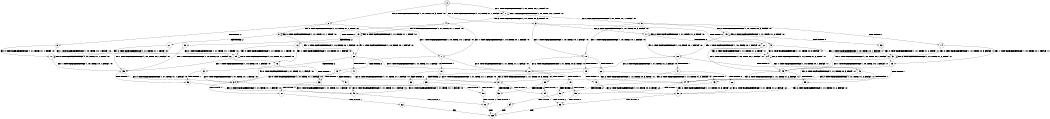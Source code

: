 digraph BCG {
size = "7, 10.5";
center = TRUE;
node [shape = circle];
0 [peripheries = 2];
0 -> 1 [label = "EX !1 !ATOMIC_EXCH_BRANCH (1, +0, TRUE, +0, 1, TRUE) !:0:"];
0 -> 2 [label = "EX !2 !ATOMIC_EXCH_BRANCH (1, +1, TRUE, +0, 3, TRUE) !:0:"];
0 -> 3 [label = "EX !0 !ATOMIC_EXCH_BRANCH (1, +1, TRUE, +1, 1, FALSE) !:0:"];
1 -> 4 [label = "EX !2 !ATOMIC_EXCH_BRANCH (1, +1, TRUE, +0, 3, TRUE) !:0:"];
1 -> 5 [label = "EX !0 !ATOMIC_EXCH_BRANCH (1, +1, TRUE, +1, 1, FALSE) !:0:"];
1 -> 1 [label = "EX !1 !ATOMIC_EXCH_BRANCH (1, +0, TRUE, +0, 1, TRUE) !:0:"];
2 -> 6 [label = "TERMINATE !2"];
2 -> 7 [label = "EX !1 !ATOMIC_EXCH_BRANCH (1, +0, TRUE, +0, 1, FALSE) !:0:"];
2 -> 8 [label = "EX !0 !ATOMIC_EXCH_BRANCH (1, +1, TRUE, +1, 1, TRUE) !:0:"];
3 -> 9 [label = "TERMINATE !0"];
3 -> 10 [label = "EX !1 !ATOMIC_EXCH_BRANCH (1, +0, TRUE, +0, 1, FALSE) !:0:"];
3 -> 11 [label = "EX !2 !ATOMIC_EXCH_BRANCH (1, +1, TRUE, +0, 3, FALSE) !:0:"];
4 -> 12 [label = "TERMINATE !2"];
4 -> 13 [label = "EX !0 !ATOMIC_EXCH_BRANCH (1, +1, TRUE, +1, 1, TRUE) !:0:"];
4 -> 7 [label = "EX !1 !ATOMIC_EXCH_BRANCH (1, +0, TRUE, +0, 1, FALSE) !:0:"];
5 -> 14 [label = "TERMINATE !0"];
5 -> 15 [label = "EX !2 !ATOMIC_EXCH_BRANCH (1, +1, TRUE, +0, 3, FALSE) !:0:"];
5 -> 10 [label = "EX !1 !ATOMIC_EXCH_BRANCH (1, +0, TRUE, +0, 1, FALSE) !:0:"];
6 -> 16 [label = "EX !1 !ATOMIC_EXCH_BRANCH (1, +0, TRUE, +0, 1, FALSE) !:0:"];
6 -> 17 [label = "EX !0 !ATOMIC_EXCH_BRANCH (1, +1, TRUE, +1, 1, TRUE) !:0:"];
7 -> 18 [label = "TERMINATE !1"];
7 -> 19 [label = "TERMINATE !2"];
7 -> 20 [label = "EX !0 !ATOMIC_EXCH_BRANCH (1, +1, TRUE, +1, 1, FALSE) !:0:"];
8 -> 21 [label = "TERMINATE !2"];
8 -> 22 [label = "EX !1 !ATOMIC_EXCH_BRANCH (1, +0, TRUE, +0, 1, FALSE) !:0:"];
8 -> 8 [label = "EX !0 !ATOMIC_EXCH_BRANCH (1, +1, TRUE, +1, 1, TRUE) !:0:"];
9 -> 23 [label = "EX !1 !ATOMIC_EXCH_BRANCH (1, +0, TRUE, +0, 1, FALSE) !:1:"];
9 -> 24 [label = "EX !2 !ATOMIC_EXCH_BRANCH (1, +1, TRUE, +0, 3, FALSE) !:1:"];
10 -> 25 [label = "TERMINATE !1"];
10 -> 26 [label = "TERMINATE !0"];
10 -> 20 [label = "EX !2 !ATOMIC_EXCH_BRANCH (1, +1, TRUE, +0, 3, TRUE) !:0:"];
11 -> 27 [label = "TERMINATE !0"];
11 -> 28 [label = "EX !1 !ATOMIC_EXCH_BRANCH (1, +0, TRUE, +0, 1, FALSE) !:0:"];
11 -> 11 [label = "EX !2 !ATOMIC_EXCH_BRANCH (1, +1, TRUE, +1, 2, TRUE) !:0:"];
12 -> 29 [label = "EX !0 !ATOMIC_EXCH_BRANCH (1, +1, TRUE, +1, 1, TRUE) !:0:"];
12 -> 16 [label = "EX !1 !ATOMIC_EXCH_BRANCH (1, +0, TRUE, +0, 1, FALSE) !:0:"];
13 -> 30 [label = "TERMINATE !2"];
13 -> 22 [label = "EX !1 !ATOMIC_EXCH_BRANCH (1, +0, TRUE, +0, 1, FALSE) !:0:"];
13 -> 13 [label = "EX !0 !ATOMIC_EXCH_BRANCH (1, +1, TRUE, +1, 1, TRUE) !:0:"];
14 -> 31 [label = "EX !2 !ATOMIC_EXCH_BRANCH (1, +1, TRUE, +0, 3, FALSE) !:1:"];
14 -> 23 [label = "EX !1 !ATOMIC_EXCH_BRANCH (1, +0, TRUE, +0, 1, FALSE) !:1:"];
15 -> 32 [label = "TERMINATE !0"];
15 -> 15 [label = "EX !2 !ATOMIC_EXCH_BRANCH (1, +1, TRUE, +1, 2, TRUE) !:0:"];
15 -> 28 [label = "EX !1 !ATOMIC_EXCH_BRANCH (1, +0, TRUE, +0, 1, FALSE) !:0:"];
16 -> 33 [label = "TERMINATE !1"];
16 -> 34 [label = "EX !0 !ATOMIC_EXCH_BRANCH (1, +1, TRUE, +1, 1, FALSE) !:0:"];
17 -> 35 [label = "EX !1 !ATOMIC_EXCH_BRANCH (1, +0, TRUE, +0, 1, FALSE) !:0:"];
17 -> 17 [label = "EX !0 !ATOMIC_EXCH_BRANCH (1, +1, TRUE, +1, 1, TRUE) !:0:"];
18 -> 36 [label = "TERMINATE !2"];
18 -> 37 [label = "EX !0 !ATOMIC_EXCH_BRANCH (1, +1, TRUE, +1, 1, FALSE) !:0:"];
19 -> 33 [label = "TERMINATE !1"];
19 -> 34 [label = "EX !0 !ATOMIC_EXCH_BRANCH (1, +1, TRUE, +1, 1, FALSE) !:0:"];
20 -> 38 [label = "TERMINATE !1"];
20 -> 39 [label = "TERMINATE !2"];
20 -> 40 [label = "TERMINATE !0"];
21 -> 35 [label = "EX !1 !ATOMIC_EXCH_BRANCH (1, +0, TRUE, +0, 1, FALSE) !:0:"];
21 -> 17 [label = "EX !0 !ATOMIC_EXCH_BRANCH (1, +1, TRUE, +1, 1, TRUE) !:0:"];
22 -> 41 [label = "TERMINATE !1"];
22 -> 42 [label = "TERMINATE !2"];
22 -> 20 [label = "EX !0 !ATOMIC_EXCH_BRANCH (1, +1, TRUE, +1, 1, FALSE) !:0:"];
23 -> 43 [label = "TERMINATE !1"];
23 -> 44 [label = "EX !2 !ATOMIC_EXCH_BRANCH (1, +1, TRUE, +0, 3, TRUE) !:1:"];
24 -> 45 [label = "EX !1 !ATOMIC_EXCH_BRANCH (1, +0, TRUE, +0, 1, FALSE) !:1:"];
24 -> 24 [label = "EX !2 !ATOMIC_EXCH_BRANCH (1, +1, TRUE, +1, 2, TRUE) !:1:"];
25 -> 46 [label = "TERMINATE !0"];
25 -> 37 [label = "EX !2 !ATOMIC_EXCH_BRANCH (1, +1, TRUE, +0, 3, TRUE) !:0:"];
26 -> 43 [label = "TERMINATE !1"];
26 -> 44 [label = "EX !2 !ATOMIC_EXCH_BRANCH (1, +1, TRUE, +0, 3, TRUE) !:1:"];
27 -> 45 [label = "EX !1 !ATOMIC_EXCH_BRANCH (1, +0, TRUE, +0, 1, FALSE) !:1:"];
27 -> 24 [label = "EX !2 !ATOMIC_EXCH_BRANCH (1, +1, TRUE, +1, 2, TRUE) !:1:"];
28 -> 47 [label = "TERMINATE !1"];
28 -> 48 [label = "TERMINATE !0"];
28 -> 20 [label = "EX !2 !ATOMIC_EXCH_BRANCH (1, +1, TRUE, +1, 2, FALSE) !:0:"];
29 -> 35 [label = "EX !1 !ATOMIC_EXCH_BRANCH (1, +0, TRUE, +0, 1, FALSE) !:0:"];
29 -> 29 [label = "EX !0 !ATOMIC_EXCH_BRANCH (1, +1, TRUE, +1, 1, TRUE) !:0:"];
30 -> 35 [label = "EX !1 !ATOMIC_EXCH_BRANCH (1, +0, TRUE, +0, 1, FALSE) !:0:"];
30 -> 29 [label = "EX !0 !ATOMIC_EXCH_BRANCH (1, +1, TRUE, +1, 1, TRUE) !:0:"];
31 -> 31 [label = "EX !2 !ATOMIC_EXCH_BRANCH (1, +1, TRUE, +1, 2, TRUE) !:1:"];
31 -> 45 [label = "EX !1 !ATOMIC_EXCH_BRANCH (1, +0, TRUE, +0, 1, FALSE) !:1:"];
32 -> 31 [label = "EX !2 !ATOMIC_EXCH_BRANCH (1, +1, TRUE, +1, 2, TRUE) !:1:"];
32 -> 45 [label = "EX !1 !ATOMIC_EXCH_BRANCH (1, +0, TRUE, +0, 1, FALSE) !:1:"];
33 -> 49 [label = "EX !0 !ATOMIC_EXCH_BRANCH (1, +1, TRUE, +1, 1, FALSE) !:0:"];
34 -> 50 [label = "TERMINATE !1"];
34 -> 51 [label = "TERMINATE !0"];
35 -> 52 [label = "TERMINATE !1"];
35 -> 34 [label = "EX !0 !ATOMIC_EXCH_BRANCH (1, +1, TRUE, +1, 1, FALSE) !:0:"];
36 -> 49 [label = "EX !0 !ATOMIC_EXCH_BRANCH (1, +1, TRUE, +1, 1, FALSE) !:0:"];
37 -> 53 [label = "TERMINATE !2"];
37 -> 54 [label = "TERMINATE !0"];
38 -> 53 [label = "TERMINATE !2"];
38 -> 54 [label = "TERMINATE !0"];
39 -> 50 [label = "TERMINATE !1"];
39 -> 51 [label = "TERMINATE !0"];
40 -> 55 [label = "TERMINATE !1"];
40 -> 56 [label = "TERMINATE !2"];
41 -> 57 [label = "TERMINATE !2"];
41 -> 37 [label = "EX !0 !ATOMIC_EXCH_BRANCH (1, +1, TRUE, +1, 1, FALSE) !:0:"];
42 -> 52 [label = "TERMINATE !1"];
42 -> 34 [label = "EX !0 !ATOMIC_EXCH_BRANCH (1, +1, TRUE, +1, 1, FALSE) !:0:"];
43 -> 58 [label = "EX !2 !ATOMIC_EXCH_BRANCH (1, +1, TRUE, +0, 3, TRUE) !:2:"];
44 -> 55 [label = "TERMINATE !1"];
44 -> 56 [label = "TERMINATE !2"];
45 -> 59 [label = "TERMINATE !1"];
45 -> 44 [label = "EX !2 !ATOMIC_EXCH_BRANCH (1, +1, TRUE, +1, 2, FALSE) !:1:"];
46 -> 58 [label = "EX !2 !ATOMIC_EXCH_BRANCH (1, +1, TRUE, +0, 3, TRUE) !:2:"];
47 -> 60 [label = "TERMINATE !0"];
47 -> 37 [label = "EX !2 !ATOMIC_EXCH_BRANCH (1, +1, TRUE, +1, 2, FALSE) !:0:"];
48 -> 59 [label = "TERMINATE !1"];
48 -> 44 [label = "EX !2 !ATOMIC_EXCH_BRANCH (1, +1, TRUE, +1, 2, FALSE) !:1:"];
49 -> 61 [label = "TERMINATE !0"];
50 -> 61 [label = "TERMINATE !0"];
51 -> 62 [label = "TERMINATE !1"];
52 -> 49 [label = "EX !0 !ATOMIC_EXCH_BRANCH (1, +1, TRUE, +1, 1, FALSE) !:0:"];
53 -> 61 [label = "TERMINATE !0"];
54 -> 63 [label = "TERMINATE !2"];
55 -> 63 [label = "TERMINATE !2"];
56 -> 64 [label = "TERMINATE !1"];
57 -> 49 [label = "EX !0 !ATOMIC_EXCH_BRANCH (1, +1, TRUE, +1, 1, FALSE) !:0:"];
58 -> 63 [label = "TERMINATE !2"];
59 -> 58 [label = "EX !2 !ATOMIC_EXCH_BRANCH (1, +1, TRUE, +1, 2, FALSE) !:2:"];
60 -> 58 [label = "EX !2 !ATOMIC_EXCH_BRANCH (1, +1, TRUE, +1, 2, FALSE) !:2:"];
61 -> 65 [label = "exit"];
62 -> 65 [label = "exit"];
63 -> 65 [label = "exit"];
64 -> 65 [label = "exit"];
}
